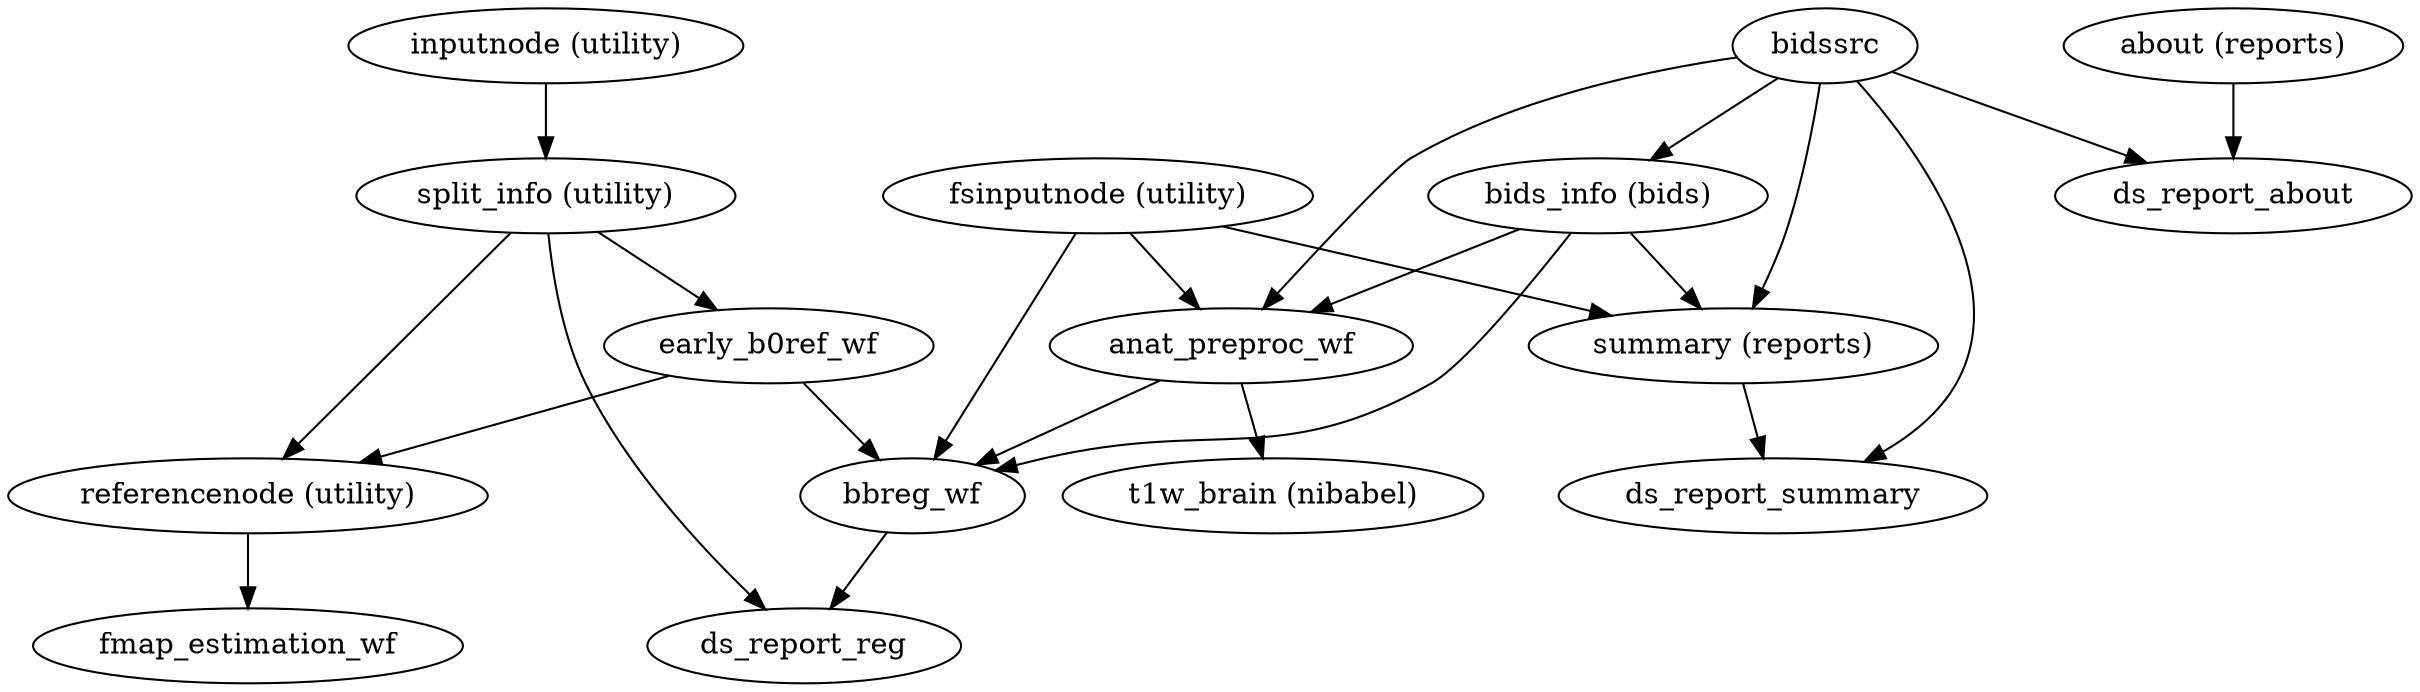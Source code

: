 strict digraph  {
"fsinputnode (utility)";
anat_preproc_wf;
"summary (reports)";
bbreg_wf;
"t1w_brain (nibabel)";
bidssrc;
"bids_info (bids)";
ds_report_summary;
ds_report_about;
"about (reports)";
"inputnode (utility)";
"split_info (utility)";
early_b0ref_wf;
"referencenode (utility)";
ds_report_reg;
fmap_estimation_wf;
"fsinputnode (utility)" -> anat_preproc_wf;
"fsinputnode (utility)" -> "summary (reports)";
"fsinputnode (utility)" -> bbreg_wf;
anat_preproc_wf -> "t1w_brain (nibabel)";
anat_preproc_wf -> bbreg_wf;
"summary (reports)" -> ds_report_summary;
bbreg_wf -> ds_report_reg;
bidssrc -> "bids_info (bids)";
bidssrc -> "summary (reports)";
bidssrc -> anat_preproc_wf;
bidssrc -> ds_report_summary;
bidssrc -> ds_report_about;
"bids_info (bids)" -> "summary (reports)";
"bids_info (bids)" -> anat_preproc_wf;
"bids_info (bids)" -> bbreg_wf;
"about (reports)" -> ds_report_about;
"inputnode (utility)" -> "split_info (utility)";
"split_info (utility)" -> early_b0ref_wf;
"split_info (utility)" -> "referencenode (utility)";
"split_info (utility)" -> ds_report_reg;
early_b0ref_wf -> "referencenode (utility)";
early_b0ref_wf -> bbreg_wf;
"referencenode (utility)" -> fmap_estimation_wf;
}
